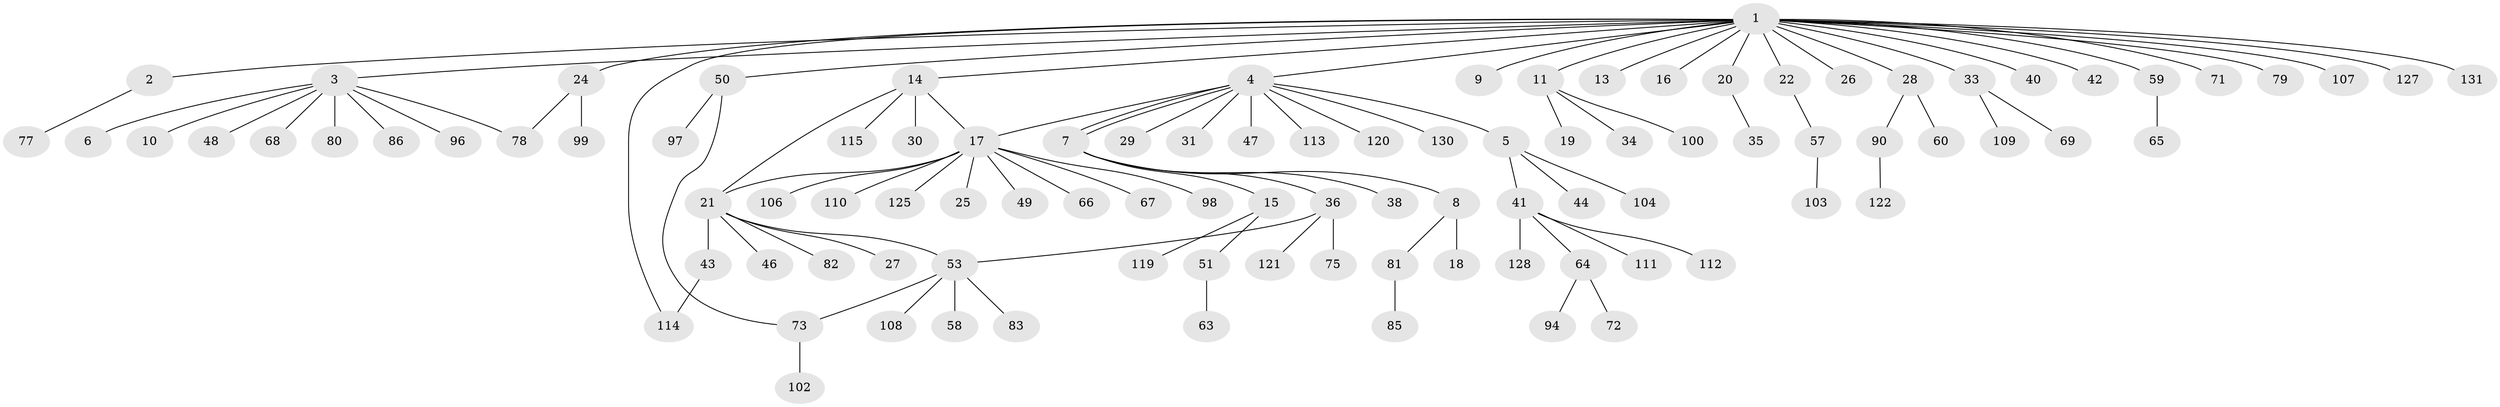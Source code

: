 // Generated by graph-tools (version 1.1) at 2025/23/03/03/25 07:23:55]
// undirected, 99 vertices, 105 edges
graph export_dot {
graph [start="1"]
  node [color=gray90,style=filled];
  1 [super="+74"];
  2;
  3 [super="+12"];
  4 [super="+32"];
  5 [super="+23"];
  6;
  7 [super="+116"];
  8 [super="+70"];
  9;
  10;
  11 [super="+37"];
  13;
  14 [super="+105"];
  15 [super="+55"];
  16;
  17 [super="+56"];
  18;
  19 [super="+45"];
  20 [super="+129"];
  21 [super="+87"];
  22;
  24 [super="+39"];
  25;
  26 [super="+84"];
  27;
  28 [super="+118"];
  29;
  30;
  31;
  33 [super="+54"];
  34;
  35;
  36 [super="+62"];
  38;
  40 [super="+61"];
  41 [super="+95"];
  42 [super="+124"];
  43 [super="+88"];
  44;
  46;
  47;
  48 [super="+52"];
  49 [super="+92"];
  50 [super="+76"];
  51;
  53 [super="+93"];
  57 [super="+101"];
  58;
  59;
  60 [super="+91"];
  63;
  64;
  65;
  66;
  67;
  68;
  69;
  71 [super="+126"];
  72;
  73;
  75;
  77 [super="+89"];
  78;
  79;
  80;
  81;
  82;
  83;
  85;
  86;
  90 [super="+117"];
  94;
  96;
  97;
  98;
  99;
  100;
  102;
  103;
  104;
  106;
  107;
  108;
  109;
  110;
  111;
  112;
  113;
  114;
  115;
  119;
  120;
  121;
  122 [super="+123"];
  125;
  127;
  128;
  130;
  131;
  1 -- 2;
  1 -- 3;
  1 -- 4;
  1 -- 9;
  1 -- 11;
  1 -- 13;
  1 -- 14;
  1 -- 16;
  1 -- 20;
  1 -- 22;
  1 -- 24;
  1 -- 26;
  1 -- 28;
  1 -- 33;
  1 -- 40;
  1 -- 42;
  1 -- 50;
  1 -- 59;
  1 -- 71;
  1 -- 79;
  1 -- 107;
  1 -- 114;
  1 -- 127;
  1 -- 131;
  2 -- 77;
  3 -- 6;
  3 -- 10;
  3 -- 48;
  3 -- 68;
  3 -- 80;
  3 -- 86;
  3 -- 96;
  3 -- 78;
  4 -- 5;
  4 -- 7;
  4 -- 7;
  4 -- 29;
  4 -- 31;
  4 -- 47;
  4 -- 113;
  4 -- 120;
  4 -- 130;
  4 -- 17;
  5 -- 41;
  5 -- 44;
  5 -- 104;
  7 -- 8;
  7 -- 15;
  7 -- 36;
  7 -- 38;
  8 -- 18;
  8 -- 81;
  11 -- 19;
  11 -- 34;
  11 -- 100;
  14 -- 17;
  14 -- 21;
  14 -- 30;
  14 -- 115;
  15 -- 51;
  15 -- 119;
  17 -- 21;
  17 -- 25;
  17 -- 49;
  17 -- 67;
  17 -- 98;
  17 -- 106;
  17 -- 110;
  17 -- 66;
  17 -- 125;
  20 -- 35;
  21 -- 27;
  21 -- 43;
  21 -- 46;
  21 -- 53;
  21 -- 82;
  22 -- 57;
  24 -- 78;
  24 -- 99;
  28 -- 60;
  28 -- 90;
  33 -- 109;
  33 -- 69;
  36 -- 75;
  36 -- 121;
  36 -- 53;
  41 -- 64;
  41 -- 111;
  41 -- 112;
  41 -- 128;
  43 -- 114;
  50 -- 97;
  50 -- 73;
  51 -- 63;
  53 -- 58;
  53 -- 73;
  53 -- 83;
  53 -- 108;
  57 -- 103;
  59 -- 65;
  64 -- 72;
  64 -- 94;
  73 -- 102;
  81 -- 85;
  90 -- 122;
}
